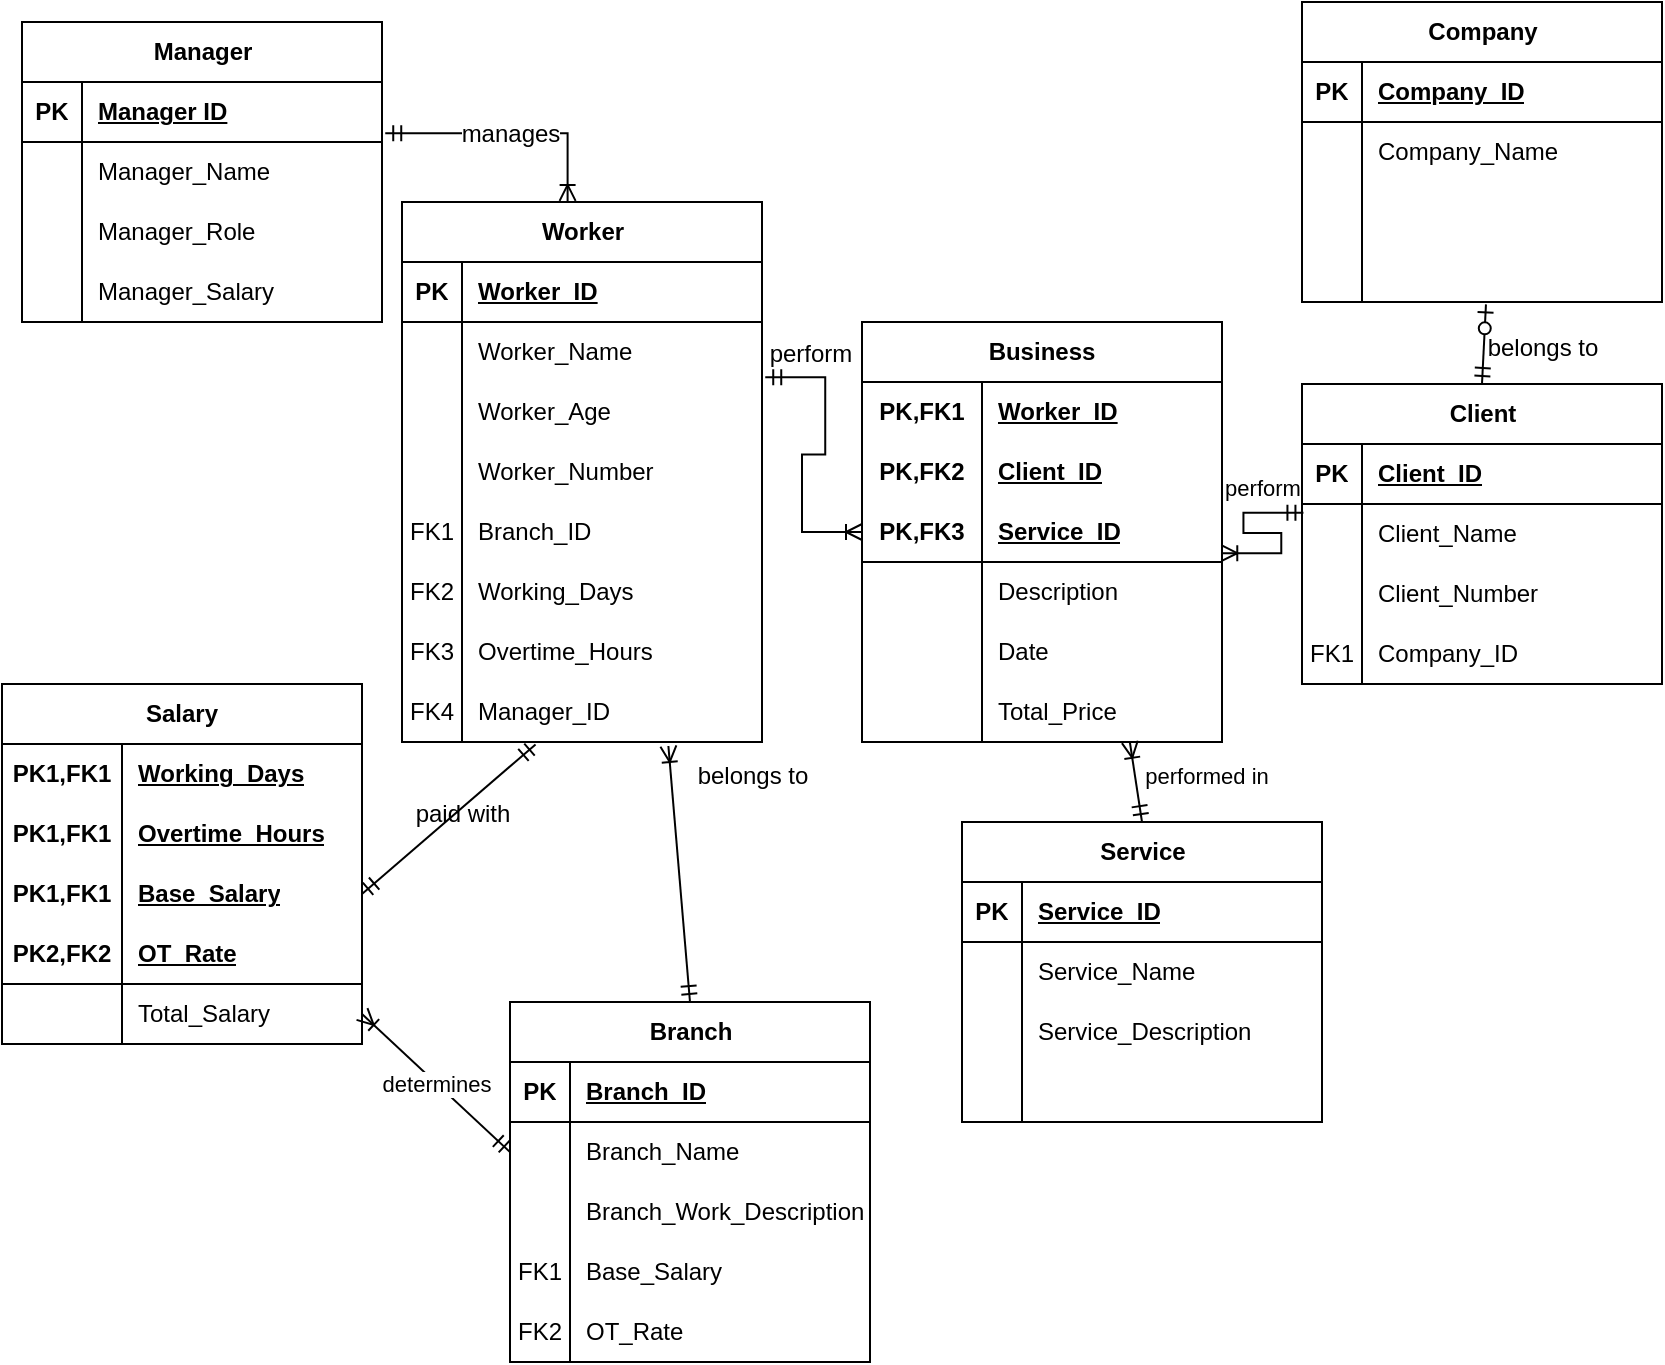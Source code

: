 <mxfile version="25.0.1">
  <diagram name="Page-1" id="Xtu3B8jYzkA0B2iv7Xxa">
    <mxGraphModel dx="1050" dy="522" grid="1" gridSize="10" guides="1" tooltips="1" connect="1" arrows="1" fold="1" page="1" pageScale="1" pageWidth="850" pageHeight="1100" math="0" shadow="0">
      <root>
        <mxCell id="0" />
        <mxCell id="1" parent="0" />
        <mxCell id="BrPfpN-Gfgra5XkNVzmu-1" value="Business" style="shape=table;startSize=30;container=1;collapsible=1;childLayout=tableLayout;fixedRows=1;rowLines=0;fontStyle=1;align=center;resizeLast=1;html=1;whiteSpace=wrap;" parent="1" vertex="1">
          <mxGeometry x="440" y="180" width="180" height="210" as="geometry" />
        </mxCell>
        <mxCell id="BrPfpN-Gfgra5XkNVzmu-2" value="" style="shape=tableRow;horizontal=0;startSize=0;swimlaneHead=0;swimlaneBody=0;fillColor=none;collapsible=0;dropTarget=0;points=[[0,0.5],[1,0.5]];portConstraint=eastwest;top=0;left=0;right=0;bottom=0;html=1;" parent="BrPfpN-Gfgra5XkNVzmu-1" vertex="1">
          <mxGeometry y="30" width="180" height="30" as="geometry" />
        </mxCell>
        <mxCell id="BrPfpN-Gfgra5XkNVzmu-3" value="PK,FK1" style="shape=partialRectangle;connectable=0;fillColor=none;top=0;left=0;bottom=0;right=0;fontStyle=1;overflow=hidden;html=1;whiteSpace=wrap;" parent="BrPfpN-Gfgra5XkNVzmu-2" vertex="1">
          <mxGeometry width="60" height="30" as="geometry">
            <mxRectangle width="60" height="30" as="alternateBounds" />
          </mxGeometry>
        </mxCell>
        <mxCell id="BrPfpN-Gfgra5XkNVzmu-4" value="Worker_ID" style="shape=partialRectangle;connectable=0;fillColor=none;top=0;left=0;bottom=0;right=0;align=left;spacingLeft=6;fontStyle=5;overflow=hidden;html=1;whiteSpace=wrap;" parent="BrPfpN-Gfgra5XkNVzmu-2" vertex="1">
          <mxGeometry x="60" width="120" height="30" as="geometry">
            <mxRectangle width="120" height="30" as="alternateBounds" />
          </mxGeometry>
        </mxCell>
        <mxCell id="BrPfpN-Gfgra5XkNVzmu-27" value="" style="shape=tableRow;horizontal=0;startSize=0;swimlaneHead=0;swimlaneBody=0;fillColor=none;collapsible=0;dropTarget=0;points=[[0,0.5],[1,0.5]];portConstraint=eastwest;top=0;left=0;right=0;bottom=0;html=1;" parent="BrPfpN-Gfgra5XkNVzmu-1" vertex="1">
          <mxGeometry y="60" width="180" height="30" as="geometry" />
        </mxCell>
        <mxCell id="BrPfpN-Gfgra5XkNVzmu-28" value="PK,FK2" style="shape=partialRectangle;connectable=0;fillColor=none;top=0;left=0;bottom=0;right=0;fontStyle=1;overflow=hidden;html=1;whiteSpace=wrap;" parent="BrPfpN-Gfgra5XkNVzmu-27" vertex="1">
          <mxGeometry width="60" height="30" as="geometry">
            <mxRectangle width="60" height="30" as="alternateBounds" />
          </mxGeometry>
        </mxCell>
        <mxCell id="BrPfpN-Gfgra5XkNVzmu-29" value="Client_ID" style="shape=partialRectangle;connectable=0;fillColor=none;top=0;left=0;bottom=0;right=0;align=left;spacingLeft=6;fontStyle=5;overflow=hidden;html=1;whiteSpace=wrap;" parent="BrPfpN-Gfgra5XkNVzmu-27" vertex="1">
          <mxGeometry x="60" width="120" height="30" as="geometry">
            <mxRectangle width="120" height="30" as="alternateBounds" />
          </mxGeometry>
        </mxCell>
        <mxCell id="BrPfpN-Gfgra5XkNVzmu-5" value="" style="shape=tableRow;horizontal=0;startSize=0;swimlaneHead=0;swimlaneBody=0;fillColor=none;collapsible=0;dropTarget=0;points=[[0,0.5],[1,0.5]];portConstraint=eastwest;top=0;left=0;right=0;bottom=1;html=1;" parent="BrPfpN-Gfgra5XkNVzmu-1" vertex="1">
          <mxGeometry y="90" width="180" height="30" as="geometry" />
        </mxCell>
        <mxCell id="BrPfpN-Gfgra5XkNVzmu-6" value="PK,FK3" style="shape=partialRectangle;connectable=0;fillColor=none;top=0;left=0;bottom=0;right=0;fontStyle=1;overflow=hidden;html=1;whiteSpace=wrap;" parent="BrPfpN-Gfgra5XkNVzmu-5" vertex="1">
          <mxGeometry width="60" height="30" as="geometry">
            <mxRectangle width="60" height="30" as="alternateBounds" />
          </mxGeometry>
        </mxCell>
        <mxCell id="BrPfpN-Gfgra5XkNVzmu-7" value="Service_ID" style="shape=partialRectangle;connectable=0;fillColor=none;top=0;left=0;bottom=0;right=0;align=left;spacingLeft=6;fontStyle=5;overflow=hidden;html=1;whiteSpace=wrap;" parent="BrPfpN-Gfgra5XkNVzmu-5" vertex="1">
          <mxGeometry x="60" width="120" height="30" as="geometry">
            <mxRectangle width="120" height="30" as="alternateBounds" />
          </mxGeometry>
        </mxCell>
        <mxCell id="BrPfpN-Gfgra5XkNVzmu-8" value="" style="shape=tableRow;horizontal=0;startSize=0;swimlaneHead=0;swimlaneBody=0;fillColor=none;collapsible=0;dropTarget=0;points=[[0,0.5],[1,0.5]];portConstraint=eastwest;top=0;left=0;right=0;bottom=0;html=1;" parent="BrPfpN-Gfgra5XkNVzmu-1" vertex="1">
          <mxGeometry y="120" width="180" height="30" as="geometry" />
        </mxCell>
        <mxCell id="BrPfpN-Gfgra5XkNVzmu-9" value="" style="shape=partialRectangle;connectable=0;fillColor=none;top=0;left=0;bottom=0;right=0;editable=1;overflow=hidden;html=1;whiteSpace=wrap;" parent="BrPfpN-Gfgra5XkNVzmu-8" vertex="1">
          <mxGeometry width="60" height="30" as="geometry">
            <mxRectangle width="60" height="30" as="alternateBounds" />
          </mxGeometry>
        </mxCell>
        <mxCell id="BrPfpN-Gfgra5XkNVzmu-10" value="Description" style="shape=partialRectangle;connectable=0;fillColor=none;top=0;left=0;bottom=0;right=0;align=left;spacingLeft=6;overflow=hidden;html=1;whiteSpace=wrap;" parent="BrPfpN-Gfgra5XkNVzmu-8" vertex="1">
          <mxGeometry x="60" width="120" height="30" as="geometry">
            <mxRectangle width="120" height="30" as="alternateBounds" />
          </mxGeometry>
        </mxCell>
        <mxCell id="BrPfpN-Gfgra5XkNVzmu-30" value="" style="shape=tableRow;horizontal=0;startSize=0;swimlaneHead=0;swimlaneBody=0;fillColor=none;collapsible=0;dropTarget=0;points=[[0,0.5],[1,0.5]];portConstraint=eastwest;top=0;left=0;right=0;bottom=0;html=1;" parent="BrPfpN-Gfgra5XkNVzmu-1" vertex="1">
          <mxGeometry y="150" width="180" height="30" as="geometry" />
        </mxCell>
        <mxCell id="BrPfpN-Gfgra5XkNVzmu-31" value="" style="shape=partialRectangle;connectable=0;fillColor=none;top=0;left=0;bottom=0;right=0;editable=1;overflow=hidden;html=1;whiteSpace=wrap;" parent="BrPfpN-Gfgra5XkNVzmu-30" vertex="1">
          <mxGeometry width="60" height="30" as="geometry">
            <mxRectangle width="60" height="30" as="alternateBounds" />
          </mxGeometry>
        </mxCell>
        <mxCell id="BrPfpN-Gfgra5XkNVzmu-32" value="Date" style="shape=partialRectangle;connectable=0;fillColor=none;top=0;left=0;bottom=0;right=0;align=left;spacingLeft=6;overflow=hidden;html=1;whiteSpace=wrap;" parent="BrPfpN-Gfgra5XkNVzmu-30" vertex="1">
          <mxGeometry x="60" width="120" height="30" as="geometry">
            <mxRectangle width="120" height="30" as="alternateBounds" />
          </mxGeometry>
        </mxCell>
        <mxCell id="BrPfpN-Gfgra5XkNVzmu-11" value="" style="shape=tableRow;horizontal=0;startSize=0;swimlaneHead=0;swimlaneBody=0;fillColor=none;collapsible=0;dropTarget=0;points=[[0,0.5],[1,0.5]];portConstraint=eastwest;top=0;left=0;right=0;bottom=0;html=1;" parent="BrPfpN-Gfgra5XkNVzmu-1" vertex="1">
          <mxGeometry y="180" width="180" height="30" as="geometry" />
        </mxCell>
        <mxCell id="BrPfpN-Gfgra5XkNVzmu-12" value="" style="shape=partialRectangle;connectable=0;fillColor=none;top=0;left=0;bottom=0;right=0;editable=1;overflow=hidden;html=1;whiteSpace=wrap;" parent="BrPfpN-Gfgra5XkNVzmu-11" vertex="1">
          <mxGeometry width="60" height="30" as="geometry">
            <mxRectangle width="60" height="30" as="alternateBounds" />
          </mxGeometry>
        </mxCell>
        <mxCell id="BrPfpN-Gfgra5XkNVzmu-13" value="Total_Price" style="shape=partialRectangle;connectable=0;fillColor=none;top=0;left=0;bottom=0;right=0;align=left;spacingLeft=6;overflow=hidden;html=1;whiteSpace=wrap;" parent="BrPfpN-Gfgra5XkNVzmu-11" vertex="1">
          <mxGeometry x="60" width="120" height="30" as="geometry">
            <mxRectangle width="120" height="30" as="alternateBounds" />
          </mxGeometry>
        </mxCell>
        <mxCell id="BrPfpN-Gfgra5XkNVzmu-33" value="Service" style="shape=table;startSize=30;container=1;collapsible=1;childLayout=tableLayout;fixedRows=1;rowLines=0;fontStyle=1;align=center;resizeLast=1;html=1;" parent="1" vertex="1">
          <mxGeometry x="490" y="430" width="180" height="150" as="geometry" />
        </mxCell>
        <mxCell id="BrPfpN-Gfgra5XkNVzmu-34" value="" style="shape=tableRow;horizontal=0;startSize=0;swimlaneHead=0;swimlaneBody=0;fillColor=none;collapsible=0;dropTarget=0;points=[[0,0.5],[1,0.5]];portConstraint=eastwest;top=0;left=0;right=0;bottom=1;" parent="BrPfpN-Gfgra5XkNVzmu-33" vertex="1">
          <mxGeometry y="30" width="180" height="30" as="geometry" />
        </mxCell>
        <mxCell id="BrPfpN-Gfgra5XkNVzmu-35" value="PK" style="shape=partialRectangle;connectable=0;fillColor=none;top=0;left=0;bottom=0;right=0;fontStyle=1;overflow=hidden;whiteSpace=wrap;html=1;" parent="BrPfpN-Gfgra5XkNVzmu-34" vertex="1">
          <mxGeometry width="30" height="30" as="geometry">
            <mxRectangle width="30" height="30" as="alternateBounds" />
          </mxGeometry>
        </mxCell>
        <mxCell id="BrPfpN-Gfgra5XkNVzmu-36" value="Service_ID" style="shape=partialRectangle;connectable=0;fillColor=none;top=0;left=0;bottom=0;right=0;align=left;spacingLeft=6;fontStyle=5;overflow=hidden;whiteSpace=wrap;html=1;" parent="BrPfpN-Gfgra5XkNVzmu-34" vertex="1">
          <mxGeometry x="30" width="150" height="30" as="geometry">
            <mxRectangle width="150" height="30" as="alternateBounds" />
          </mxGeometry>
        </mxCell>
        <mxCell id="BrPfpN-Gfgra5XkNVzmu-37" value="" style="shape=tableRow;horizontal=0;startSize=0;swimlaneHead=0;swimlaneBody=0;fillColor=none;collapsible=0;dropTarget=0;points=[[0,0.5],[1,0.5]];portConstraint=eastwest;top=0;left=0;right=0;bottom=0;" parent="BrPfpN-Gfgra5XkNVzmu-33" vertex="1">
          <mxGeometry y="60" width="180" height="30" as="geometry" />
        </mxCell>
        <mxCell id="BrPfpN-Gfgra5XkNVzmu-38" value="" style="shape=partialRectangle;connectable=0;fillColor=none;top=0;left=0;bottom=0;right=0;editable=1;overflow=hidden;whiteSpace=wrap;html=1;" parent="BrPfpN-Gfgra5XkNVzmu-37" vertex="1">
          <mxGeometry width="30" height="30" as="geometry">
            <mxRectangle width="30" height="30" as="alternateBounds" />
          </mxGeometry>
        </mxCell>
        <mxCell id="BrPfpN-Gfgra5XkNVzmu-39" value="Service_Name" style="shape=partialRectangle;connectable=0;fillColor=none;top=0;left=0;bottom=0;right=0;align=left;spacingLeft=6;overflow=hidden;whiteSpace=wrap;html=1;" parent="BrPfpN-Gfgra5XkNVzmu-37" vertex="1">
          <mxGeometry x="30" width="150" height="30" as="geometry">
            <mxRectangle width="150" height="30" as="alternateBounds" />
          </mxGeometry>
        </mxCell>
        <mxCell id="BrPfpN-Gfgra5XkNVzmu-40" value="" style="shape=tableRow;horizontal=0;startSize=0;swimlaneHead=0;swimlaneBody=0;fillColor=none;collapsible=0;dropTarget=0;points=[[0,0.5],[1,0.5]];portConstraint=eastwest;top=0;left=0;right=0;bottom=0;" parent="BrPfpN-Gfgra5XkNVzmu-33" vertex="1">
          <mxGeometry y="90" width="180" height="30" as="geometry" />
        </mxCell>
        <mxCell id="BrPfpN-Gfgra5XkNVzmu-41" value="" style="shape=partialRectangle;connectable=0;fillColor=none;top=0;left=0;bottom=0;right=0;editable=1;overflow=hidden;whiteSpace=wrap;html=1;" parent="BrPfpN-Gfgra5XkNVzmu-40" vertex="1">
          <mxGeometry width="30" height="30" as="geometry">
            <mxRectangle width="30" height="30" as="alternateBounds" />
          </mxGeometry>
        </mxCell>
        <mxCell id="BrPfpN-Gfgra5XkNVzmu-42" value="Service_Description" style="shape=partialRectangle;connectable=0;fillColor=none;top=0;left=0;bottom=0;right=0;align=left;spacingLeft=6;overflow=hidden;whiteSpace=wrap;html=1;" parent="BrPfpN-Gfgra5XkNVzmu-40" vertex="1">
          <mxGeometry x="30" width="150" height="30" as="geometry">
            <mxRectangle width="150" height="30" as="alternateBounds" />
          </mxGeometry>
        </mxCell>
        <mxCell id="BrPfpN-Gfgra5XkNVzmu-43" value="" style="shape=tableRow;horizontal=0;startSize=0;swimlaneHead=0;swimlaneBody=0;fillColor=none;collapsible=0;dropTarget=0;points=[[0,0.5],[1,0.5]];portConstraint=eastwest;top=0;left=0;right=0;bottom=0;" parent="BrPfpN-Gfgra5XkNVzmu-33" vertex="1">
          <mxGeometry y="120" width="180" height="30" as="geometry" />
        </mxCell>
        <mxCell id="BrPfpN-Gfgra5XkNVzmu-44" value="" style="shape=partialRectangle;connectable=0;fillColor=none;top=0;left=0;bottom=0;right=0;editable=1;overflow=hidden;whiteSpace=wrap;html=1;" parent="BrPfpN-Gfgra5XkNVzmu-43" vertex="1">
          <mxGeometry width="30" height="30" as="geometry">
            <mxRectangle width="30" height="30" as="alternateBounds" />
          </mxGeometry>
        </mxCell>
        <mxCell id="BrPfpN-Gfgra5XkNVzmu-45" value="" style="shape=partialRectangle;connectable=0;fillColor=none;top=0;left=0;bottom=0;right=0;align=left;spacingLeft=6;overflow=hidden;whiteSpace=wrap;html=1;" parent="BrPfpN-Gfgra5XkNVzmu-43" vertex="1">
          <mxGeometry x="30" width="150" height="30" as="geometry">
            <mxRectangle width="150" height="30" as="alternateBounds" />
          </mxGeometry>
        </mxCell>
        <mxCell id="BrPfpN-Gfgra5XkNVzmu-46" value="Worker" style="shape=table;startSize=30;container=1;collapsible=1;childLayout=tableLayout;fixedRows=1;rowLines=0;fontStyle=1;align=center;resizeLast=1;html=1;" parent="1" vertex="1">
          <mxGeometry x="210" y="120" width="180" height="270" as="geometry" />
        </mxCell>
        <mxCell id="BrPfpN-Gfgra5XkNVzmu-47" value="" style="shape=tableRow;horizontal=0;startSize=0;swimlaneHead=0;swimlaneBody=0;fillColor=none;collapsible=0;dropTarget=0;points=[[0,0.5],[1,0.5]];portConstraint=eastwest;top=0;left=0;right=0;bottom=1;" parent="BrPfpN-Gfgra5XkNVzmu-46" vertex="1">
          <mxGeometry y="30" width="180" height="30" as="geometry" />
        </mxCell>
        <mxCell id="BrPfpN-Gfgra5XkNVzmu-48" value="PK" style="shape=partialRectangle;connectable=0;fillColor=none;top=0;left=0;bottom=0;right=0;fontStyle=1;overflow=hidden;whiteSpace=wrap;html=1;" parent="BrPfpN-Gfgra5XkNVzmu-47" vertex="1">
          <mxGeometry width="30" height="30" as="geometry">
            <mxRectangle width="30" height="30" as="alternateBounds" />
          </mxGeometry>
        </mxCell>
        <mxCell id="BrPfpN-Gfgra5XkNVzmu-49" value="Worker_ID" style="shape=partialRectangle;connectable=0;fillColor=none;top=0;left=0;bottom=0;right=0;align=left;spacingLeft=6;fontStyle=5;overflow=hidden;whiteSpace=wrap;html=1;" parent="BrPfpN-Gfgra5XkNVzmu-47" vertex="1">
          <mxGeometry x="30" width="150" height="30" as="geometry">
            <mxRectangle width="150" height="30" as="alternateBounds" />
          </mxGeometry>
        </mxCell>
        <mxCell id="BrPfpN-Gfgra5XkNVzmu-50" value="" style="shape=tableRow;horizontal=0;startSize=0;swimlaneHead=0;swimlaneBody=0;fillColor=none;collapsible=0;dropTarget=0;points=[[0,0.5],[1,0.5]];portConstraint=eastwest;top=0;left=0;right=0;bottom=0;" parent="BrPfpN-Gfgra5XkNVzmu-46" vertex="1">
          <mxGeometry y="60" width="180" height="30" as="geometry" />
        </mxCell>
        <mxCell id="BrPfpN-Gfgra5XkNVzmu-51" value="" style="shape=partialRectangle;connectable=0;fillColor=none;top=0;left=0;bottom=0;right=0;editable=1;overflow=hidden;whiteSpace=wrap;html=1;" parent="BrPfpN-Gfgra5XkNVzmu-50" vertex="1">
          <mxGeometry width="30" height="30" as="geometry">
            <mxRectangle width="30" height="30" as="alternateBounds" />
          </mxGeometry>
        </mxCell>
        <mxCell id="BrPfpN-Gfgra5XkNVzmu-52" value="Worker_Name" style="shape=partialRectangle;connectable=0;fillColor=none;top=0;left=0;bottom=0;right=0;align=left;spacingLeft=6;overflow=hidden;whiteSpace=wrap;html=1;" parent="BrPfpN-Gfgra5XkNVzmu-50" vertex="1">
          <mxGeometry x="30" width="150" height="30" as="geometry">
            <mxRectangle width="150" height="30" as="alternateBounds" />
          </mxGeometry>
        </mxCell>
        <mxCell id="BrPfpN-Gfgra5XkNVzmu-73" value="" style="shape=tableRow;horizontal=0;startSize=0;swimlaneHead=0;swimlaneBody=0;fillColor=none;collapsible=0;dropTarget=0;points=[[0,0.5],[1,0.5]];portConstraint=eastwest;top=0;left=0;right=0;bottom=0;" parent="BrPfpN-Gfgra5XkNVzmu-46" vertex="1">
          <mxGeometry y="90" width="180" height="30" as="geometry" />
        </mxCell>
        <mxCell id="BrPfpN-Gfgra5XkNVzmu-74" value="" style="shape=partialRectangle;connectable=0;fillColor=none;top=0;left=0;bottom=0;right=0;editable=1;overflow=hidden;whiteSpace=wrap;html=1;" parent="BrPfpN-Gfgra5XkNVzmu-73" vertex="1">
          <mxGeometry width="30" height="30" as="geometry">
            <mxRectangle width="30" height="30" as="alternateBounds" />
          </mxGeometry>
        </mxCell>
        <mxCell id="BrPfpN-Gfgra5XkNVzmu-75" value="Worker_Age" style="shape=partialRectangle;connectable=0;fillColor=none;top=0;left=0;bottom=0;right=0;align=left;spacingLeft=6;overflow=hidden;whiteSpace=wrap;html=1;" parent="BrPfpN-Gfgra5XkNVzmu-73" vertex="1">
          <mxGeometry x="30" width="150" height="30" as="geometry">
            <mxRectangle width="150" height="30" as="alternateBounds" />
          </mxGeometry>
        </mxCell>
        <mxCell id="BrPfpN-Gfgra5XkNVzmu-53" value="" style="shape=tableRow;horizontal=0;startSize=0;swimlaneHead=0;swimlaneBody=0;fillColor=none;collapsible=0;dropTarget=0;points=[[0,0.5],[1,0.5]];portConstraint=eastwest;top=0;left=0;right=0;bottom=0;" parent="BrPfpN-Gfgra5XkNVzmu-46" vertex="1">
          <mxGeometry y="120" width="180" height="30" as="geometry" />
        </mxCell>
        <mxCell id="BrPfpN-Gfgra5XkNVzmu-54" value="" style="shape=partialRectangle;connectable=0;fillColor=none;top=0;left=0;bottom=0;right=0;editable=1;overflow=hidden;whiteSpace=wrap;html=1;" parent="BrPfpN-Gfgra5XkNVzmu-53" vertex="1">
          <mxGeometry width="30" height="30" as="geometry">
            <mxRectangle width="30" height="30" as="alternateBounds" />
          </mxGeometry>
        </mxCell>
        <mxCell id="BrPfpN-Gfgra5XkNVzmu-55" value="Worker_Number" style="shape=partialRectangle;connectable=0;fillColor=none;top=0;left=0;bottom=0;right=0;align=left;spacingLeft=6;overflow=hidden;whiteSpace=wrap;html=1;" parent="BrPfpN-Gfgra5XkNVzmu-53" vertex="1">
          <mxGeometry x="30" width="150" height="30" as="geometry">
            <mxRectangle width="150" height="30" as="alternateBounds" />
          </mxGeometry>
        </mxCell>
        <mxCell id="BrPfpN-Gfgra5XkNVzmu-56" value="" style="shape=tableRow;horizontal=0;startSize=0;swimlaneHead=0;swimlaneBody=0;fillColor=none;collapsible=0;dropTarget=0;points=[[0,0.5],[1,0.5]];portConstraint=eastwest;top=0;left=0;right=0;bottom=0;" parent="BrPfpN-Gfgra5XkNVzmu-46" vertex="1">
          <mxGeometry y="150" width="180" height="30" as="geometry" />
        </mxCell>
        <mxCell id="BrPfpN-Gfgra5XkNVzmu-57" value="FK1" style="shape=partialRectangle;connectable=0;fillColor=none;top=0;left=0;bottom=0;right=0;editable=1;overflow=hidden;whiteSpace=wrap;html=1;" parent="BrPfpN-Gfgra5XkNVzmu-56" vertex="1">
          <mxGeometry width="30" height="30" as="geometry">
            <mxRectangle width="30" height="30" as="alternateBounds" />
          </mxGeometry>
        </mxCell>
        <mxCell id="BrPfpN-Gfgra5XkNVzmu-58" value="Branch_ID" style="shape=partialRectangle;connectable=0;fillColor=none;top=0;left=0;bottom=0;right=0;align=left;spacingLeft=6;overflow=hidden;whiteSpace=wrap;html=1;" parent="BrPfpN-Gfgra5XkNVzmu-56" vertex="1">
          <mxGeometry x="30" width="150" height="30" as="geometry">
            <mxRectangle width="150" height="30" as="alternateBounds" />
          </mxGeometry>
        </mxCell>
        <mxCell id="BrPfpN-Gfgra5XkNVzmu-76" value="" style="shape=tableRow;horizontal=0;startSize=0;swimlaneHead=0;swimlaneBody=0;fillColor=none;collapsible=0;dropTarget=0;points=[[0,0.5],[1,0.5]];portConstraint=eastwest;top=0;left=0;right=0;bottom=0;" parent="BrPfpN-Gfgra5XkNVzmu-46" vertex="1">
          <mxGeometry y="180" width="180" height="30" as="geometry" />
        </mxCell>
        <mxCell id="BrPfpN-Gfgra5XkNVzmu-77" value="FK2" style="shape=partialRectangle;connectable=0;fillColor=none;top=0;left=0;bottom=0;right=0;editable=1;overflow=hidden;whiteSpace=wrap;html=1;" parent="BrPfpN-Gfgra5XkNVzmu-76" vertex="1">
          <mxGeometry width="30" height="30" as="geometry">
            <mxRectangle width="30" height="30" as="alternateBounds" />
          </mxGeometry>
        </mxCell>
        <mxCell id="BrPfpN-Gfgra5XkNVzmu-78" value="Working_Days" style="shape=partialRectangle;connectable=0;fillColor=none;top=0;left=0;bottom=0;right=0;align=left;spacingLeft=6;overflow=hidden;whiteSpace=wrap;html=1;" parent="BrPfpN-Gfgra5XkNVzmu-76" vertex="1">
          <mxGeometry x="30" width="150" height="30" as="geometry">
            <mxRectangle width="150" height="30" as="alternateBounds" />
          </mxGeometry>
        </mxCell>
        <mxCell id="X4wEju8hIKHU4gvWuknp-4" value="" style="shape=tableRow;horizontal=0;startSize=0;swimlaneHead=0;swimlaneBody=0;fillColor=none;collapsible=0;dropTarget=0;points=[[0,0.5],[1,0.5]];portConstraint=eastwest;top=0;left=0;right=0;bottom=0;" parent="BrPfpN-Gfgra5XkNVzmu-46" vertex="1">
          <mxGeometry y="210" width="180" height="30" as="geometry" />
        </mxCell>
        <mxCell id="X4wEju8hIKHU4gvWuknp-5" value="FK3" style="shape=partialRectangle;connectable=0;fillColor=none;top=0;left=0;bottom=0;right=0;editable=1;overflow=hidden;whiteSpace=wrap;html=1;" parent="X4wEju8hIKHU4gvWuknp-4" vertex="1">
          <mxGeometry width="30" height="30" as="geometry">
            <mxRectangle width="30" height="30" as="alternateBounds" />
          </mxGeometry>
        </mxCell>
        <mxCell id="X4wEju8hIKHU4gvWuknp-6" value="Overtime_Hours" style="shape=partialRectangle;connectable=0;fillColor=none;top=0;left=0;bottom=0;right=0;align=left;spacingLeft=6;overflow=hidden;whiteSpace=wrap;html=1;" parent="X4wEju8hIKHU4gvWuknp-4" vertex="1">
          <mxGeometry x="30" width="150" height="30" as="geometry">
            <mxRectangle width="150" height="30" as="alternateBounds" />
          </mxGeometry>
        </mxCell>
        <mxCell id="BrPfpN-Gfgra5XkNVzmu-79" value="" style="shape=tableRow;horizontal=0;startSize=0;swimlaneHead=0;swimlaneBody=0;fillColor=none;collapsible=0;dropTarget=0;points=[[0,0.5],[1,0.5]];portConstraint=eastwest;top=0;left=0;right=0;bottom=0;" parent="BrPfpN-Gfgra5XkNVzmu-46" vertex="1">
          <mxGeometry y="240" width="180" height="30" as="geometry" />
        </mxCell>
        <mxCell id="BrPfpN-Gfgra5XkNVzmu-80" value="FK4" style="shape=partialRectangle;connectable=0;fillColor=none;top=0;left=0;bottom=0;right=0;editable=1;overflow=hidden;whiteSpace=wrap;html=1;" parent="BrPfpN-Gfgra5XkNVzmu-79" vertex="1">
          <mxGeometry width="30" height="30" as="geometry">
            <mxRectangle width="30" height="30" as="alternateBounds" />
          </mxGeometry>
        </mxCell>
        <mxCell id="BrPfpN-Gfgra5XkNVzmu-81" value="Manager_ID" style="shape=partialRectangle;connectable=0;fillColor=none;top=0;left=0;bottom=0;right=0;align=left;spacingLeft=6;overflow=hidden;whiteSpace=wrap;html=1;" parent="BrPfpN-Gfgra5XkNVzmu-79" vertex="1">
          <mxGeometry x="30" width="150" height="30" as="geometry">
            <mxRectangle width="150" height="30" as="alternateBounds" />
          </mxGeometry>
        </mxCell>
        <mxCell id="BrPfpN-Gfgra5XkNVzmu-59" value="Branch" style="shape=table;startSize=30;container=1;collapsible=1;childLayout=tableLayout;fixedRows=1;rowLines=0;fontStyle=1;align=center;resizeLast=1;html=1;" parent="1" vertex="1">
          <mxGeometry x="264" y="520" width="180" height="180" as="geometry" />
        </mxCell>
        <mxCell id="BrPfpN-Gfgra5XkNVzmu-60" value="" style="shape=tableRow;horizontal=0;startSize=0;swimlaneHead=0;swimlaneBody=0;fillColor=none;collapsible=0;dropTarget=0;points=[[0,0.5],[1,0.5]];portConstraint=eastwest;top=0;left=0;right=0;bottom=1;" parent="BrPfpN-Gfgra5XkNVzmu-59" vertex="1">
          <mxGeometry y="30" width="180" height="30" as="geometry" />
        </mxCell>
        <mxCell id="BrPfpN-Gfgra5XkNVzmu-61" value="PK" style="shape=partialRectangle;connectable=0;fillColor=none;top=0;left=0;bottom=0;right=0;fontStyle=1;overflow=hidden;whiteSpace=wrap;html=1;" parent="BrPfpN-Gfgra5XkNVzmu-60" vertex="1">
          <mxGeometry width="30" height="30" as="geometry">
            <mxRectangle width="30" height="30" as="alternateBounds" />
          </mxGeometry>
        </mxCell>
        <mxCell id="BrPfpN-Gfgra5XkNVzmu-62" value="Branch_ID" style="shape=partialRectangle;connectable=0;fillColor=none;top=0;left=0;bottom=0;right=0;align=left;spacingLeft=6;fontStyle=5;overflow=hidden;whiteSpace=wrap;html=1;" parent="BrPfpN-Gfgra5XkNVzmu-60" vertex="1">
          <mxGeometry x="30" width="150" height="30" as="geometry">
            <mxRectangle width="150" height="30" as="alternateBounds" />
          </mxGeometry>
        </mxCell>
        <mxCell id="BrPfpN-Gfgra5XkNVzmu-63" value="" style="shape=tableRow;horizontal=0;startSize=0;swimlaneHead=0;swimlaneBody=0;fillColor=none;collapsible=0;dropTarget=0;points=[[0,0.5],[1,0.5]];portConstraint=eastwest;top=0;left=0;right=0;bottom=0;" parent="BrPfpN-Gfgra5XkNVzmu-59" vertex="1">
          <mxGeometry y="60" width="180" height="30" as="geometry" />
        </mxCell>
        <mxCell id="BrPfpN-Gfgra5XkNVzmu-64" value="" style="shape=partialRectangle;connectable=0;fillColor=none;top=0;left=0;bottom=0;right=0;editable=1;overflow=hidden;whiteSpace=wrap;html=1;" parent="BrPfpN-Gfgra5XkNVzmu-63" vertex="1">
          <mxGeometry width="30" height="30" as="geometry">
            <mxRectangle width="30" height="30" as="alternateBounds" />
          </mxGeometry>
        </mxCell>
        <mxCell id="BrPfpN-Gfgra5XkNVzmu-65" value="Branch_Name" style="shape=partialRectangle;connectable=0;fillColor=none;top=0;left=0;bottom=0;right=0;align=left;spacingLeft=6;overflow=hidden;whiteSpace=wrap;html=1;" parent="BrPfpN-Gfgra5XkNVzmu-63" vertex="1">
          <mxGeometry x="30" width="150" height="30" as="geometry">
            <mxRectangle width="150" height="30" as="alternateBounds" />
          </mxGeometry>
        </mxCell>
        <mxCell id="BrPfpN-Gfgra5XkNVzmu-66" value="" style="shape=tableRow;horizontal=0;startSize=0;swimlaneHead=0;swimlaneBody=0;fillColor=none;collapsible=0;dropTarget=0;points=[[0,0.5],[1,0.5]];portConstraint=eastwest;top=0;left=0;right=0;bottom=0;" parent="BrPfpN-Gfgra5XkNVzmu-59" vertex="1">
          <mxGeometry y="90" width="180" height="30" as="geometry" />
        </mxCell>
        <mxCell id="BrPfpN-Gfgra5XkNVzmu-67" value="" style="shape=partialRectangle;connectable=0;fillColor=none;top=0;left=0;bottom=0;right=0;editable=1;overflow=hidden;whiteSpace=wrap;html=1;" parent="BrPfpN-Gfgra5XkNVzmu-66" vertex="1">
          <mxGeometry width="30" height="30" as="geometry">
            <mxRectangle width="30" height="30" as="alternateBounds" />
          </mxGeometry>
        </mxCell>
        <mxCell id="BrPfpN-Gfgra5XkNVzmu-68" value="Branch_Work_Description" style="shape=partialRectangle;connectable=0;fillColor=none;top=0;left=0;bottom=0;right=0;align=left;spacingLeft=6;overflow=hidden;whiteSpace=wrap;html=1;" parent="BrPfpN-Gfgra5XkNVzmu-66" vertex="1">
          <mxGeometry x="30" width="150" height="30" as="geometry">
            <mxRectangle width="150" height="30" as="alternateBounds" />
          </mxGeometry>
        </mxCell>
        <mxCell id="BrPfpN-Gfgra5XkNVzmu-69" value="" style="shape=tableRow;horizontal=0;startSize=0;swimlaneHead=0;swimlaneBody=0;fillColor=none;collapsible=0;dropTarget=0;points=[[0,0.5],[1,0.5]];portConstraint=eastwest;top=0;left=0;right=0;bottom=0;" parent="BrPfpN-Gfgra5XkNVzmu-59" vertex="1">
          <mxGeometry y="120" width="180" height="30" as="geometry" />
        </mxCell>
        <mxCell id="BrPfpN-Gfgra5XkNVzmu-70" value="FK1" style="shape=partialRectangle;connectable=0;fillColor=none;top=0;left=0;bottom=0;right=0;editable=1;overflow=hidden;whiteSpace=wrap;html=1;" parent="BrPfpN-Gfgra5XkNVzmu-69" vertex="1">
          <mxGeometry width="30" height="30" as="geometry">
            <mxRectangle width="30" height="30" as="alternateBounds" />
          </mxGeometry>
        </mxCell>
        <mxCell id="BrPfpN-Gfgra5XkNVzmu-71" value="Base_Salary" style="shape=partialRectangle;connectable=0;fillColor=none;top=0;left=0;bottom=0;right=0;align=left;spacingLeft=6;overflow=hidden;whiteSpace=wrap;html=1;" parent="BrPfpN-Gfgra5XkNVzmu-69" vertex="1">
          <mxGeometry x="30" width="150" height="30" as="geometry">
            <mxRectangle width="150" height="30" as="alternateBounds" />
          </mxGeometry>
        </mxCell>
        <mxCell id="sazdl7pmqHu8KmucxxY5-17" value="" style="shape=tableRow;horizontal=0;startSize=0;swimlaneHead=0;swimlaneBody=0;fillColor=none;collapsible=0;dropTarget=0;points=[[0,0.5],[1,0.5]];portConstraint=eastwest;top=0;left=0;right=0;bottom=0;" vertex="1" parent="BrPfpN-Gfgra5XkNVzmu-59">
          <mxGeometry y="150" width="180" height="30" as="geometry" />
        </mxCell>
        <mxCell id="sazdl7pmqHu8KmucxxY5-18" value="FK2" style="shape=partialRectangle;connectable=0;fillColor=none;top=0;left=0;bottom=0;right=0;editable=1;overflow=hidden;whiteSpace=wrap;html=1;" vertex="1" parent="sazdl7pmqHu8KmucxxY5-17">
          <mxGeometry width="30" height="30" as="geometry">
            <mxRectangle width="30" height="30" as="alternateBounds" />
          </mxGeometry>
        </mxCell>
        <mxCell id="sazdl7pmqHu8KmucxxY5-19" value="OT_Rate" style="shape=partialRectangle;connectable=0;fillColor=none;top=0;left=0;bottom=0;right=0;align=left;spacingLeft=6;overflow=hidden;whiteSpace=wrap;html=1;" vertex="1" parent="sazdl7pmqHu8KmucxxY5-17">
          <mxGeometry x="30" width="150" height="30" as="geometry">
            <mxRectangle width="150" height="30" as="alternateBounds" />
          </mxGeometry>
        </mxCell>
        <mxCell id="BrPfpN-Gfgra5XkNVzmu-82" value="Salary" style="shape=table;startSize=30;container=1;collapsible=1;childLayout=tableLayout;fixedRows=1;rowLines=0;fontStyle=1;align=center;resizeLast=1;html=1;whiteSpace=wrap;" parent="1" vertex="1">
          <mxGeometry x="10" y="361" width="180" height="180" as="geometry" />
        </mxCell>
        <mxCell id="sazdl7pmqHu8KmucxxY5-28" value="" style="shape=tableRow;horizontal=0;startSize=0;swimlaneHead=0;swimlaneBody=0;fillColor=none;collapsible=0;dropTarget=0;points=[[0,0.5],[1,0.5]];portConstraint=eastwest;top=0;left=0;right=0;bottom=0;html=1;" vertex="1" parent="BrPfpN-Gfgra5XkNVzmu-82">
          <mxGeometry y="30" width="180" height="30" as="geometry" />
        </mxCell>
        <mxCell id="sazdl7pmqHu8KmucxxY5-29" value="PK1,FK1" style="shape=partialRectangle;connectable=0;fillColor=none;top=0;left=0;bottom=0;right=0;fontStyle=1;overflow=hidden;html=1;whiteSpace=wrap;" vertex="1" parent="sazdl7pmqHu8KmucxxY5-28">
          <mxGeometry width="60" height="30" as="geometry">
            <mxRectangle width="60" height="30" as="alternateBounds" />
          </mxGeometry>
        </mxCell>
        <mxCell id="sazdl7pmqHu8KmucxxY5-30" value="Working_Days" style="shape=partialRectangle;connectable=0;fillColor=none;top=0;left=0;bottom=0;right=0;align=left;spacingLeft=6;fontStyle=5;overflow=hidden;html=1;whiteSpace=wrap;" vertex="1" parent="sazdl7pmqHu8KmucxxY5-28">
          <mxGeometry x="60" width="120" height="30" as="geometry">
            <mxRectangle width="120" height="30" as="alternateBounds" />
          </mxGeometry>
        </mxCell>
        <mxCell id="BrPfpN-Gfgra5XkNVzmu-86" value="" style="shape=tableRow;horizontal=0;startSize=0;swimlaneHead=0;swimlaneBody=0;fillColor=none;collapsible=0;dropTarget=0;points=[[0,0.5],[1,0.5]];portConstraint=eastwest;top=0;left=0;right=0;bottom=0;html=1;" parent="BrPfpN-Gfgra5XkNVzmu-82" vertex="1">
          <mxGeometry y="60" width="180" height="30" as="geometry" />
        </mxCell>
        <mxCell id="BrPfpN-Gfgra5XkNVzmu-87" value="PK1,FK1" style="shape=partialRectangle;connectable=0;fillColor=none;top=0;left=0;bottom=0;right=0;fontStyle=1;overflow=hidden;html=1;whiteSpace=wrap;" parent="BrPfpN-Gfgra5XkNVzmu-86" vertex="1">
          <mxGeometry width="60" height="30" as="geometry">
            <mxRectangle width="60" height="30" as="alternateBounds" />
          </mxGeometry>
        </mxCell>
        <mxCell id="BrPfpN-Gfgra5XkNVzmu-88" value="Overtime_Hours" style="shape=partialRectangle;connectable=0;fillColor=none;top=0;left=0;bottom=0;right=0;align=left;spacingLeft=6;fontStyle=5;overflow=hidden;html=1;whiteSpace=wrap;" parent="BrPfpN-Gfgra5XkNVzmu-86" vertex="1">
          <mxGeometry x="60" width="120" height="30" as="geometry">
            <mxRectangle width="120" height="30" as="alternateBounds" />
          </mxGeometry>
        </mxCell>
        <mxCell id="sazdl7pmqHu8KmucxxY5-25" value="" style="shape=tableRow;horizontal=0;startSize=0;swimlaneHead=0;swimlaneBody=0;fillColor=none;collapsible=0;dropTarget=0;points=[[0,0.5],[1,0.5]];portConstraint=eastwest;top=0;left=0;right=0;bottom=0;html=1;" vertex="1" parent="BrPfpN-Gfgra5XkNVzmu-82">
          <mxGeometry y="90" width="180" height="30" as="geometry" />
        </mxCell>
        <mxCell id="sazdl7pmqHu8KmucxxY5-26" value="PK1,FK1" style="shape=partialRectangle;connectable=0;fillColor=none;top=0;left=0;bottom=0;right=0;fontStyle=1;overflow=hidden;html=1;whiteSpace=wrap;" vertex="1" parent="sazdl7pmqHu8KmucxxY5-25">
          <mxGeometry width="60" height="30" as="geometry">
            <mxRectangle width="60" height="30" as="alternateBounds" />
          </mxGeometry>
        </mxCell>
        <mxCell id="sazdl7pmqHu8KmucxxY5-27" value="Base_Salary" style="shape=partialRectangle;connectable=0;fillColor=none;top=0;left=0;bottom=0;right=0;align=left;spacingLeft=6;fontStyle=5;overflow=hidden;html=1;whiteSpace=wrap;" vertex="1" parent="sazdl7pmqHu8KmucxxY5-25">
          <mxGeometry x="60" width="120" height="30" as="geometry">
            <mxRectangle width="120" height="30" as="alternateBounds" />
          </mxGeometry>
        </mxCell>
        <mxCell id="BrPfpN-Gfgra5XkNVzmu-89" value="" style="shape=tableRow;horizontal=0;startSize=0;swimlaneHead=0;swimlaneBody=0;fillColor=none;collapsible=0;dropTarget=0;points=[[0,0.5],[1,0.5]];portConstraint=eastwest;top=0;left=0;right=0;bottom=1;html=1;" parent="BrPfpN-Gfgra5XkNVzmu-82" vertex="1">
          <mxGeometry y="120" width="180" height="30" as="geometry" />
        </mxCell>
        <mxCell id="BrPfpN-Gfgra5XkNVzmu-90" value="PK2,FK2" style="shape=partialRectangle;connectable=0;fillColor=none;top=0;left=0;bottom=0;right=0;fontStyle=1;overflow=hidden;html=1;whiteSpace=wrap;" parent="BrPfpN-Gfgra5XkNVzmu-89" vertex="1">
          <mxGeometry width="60" height="30" as="geometry">
            <mxRectangle width="60" height="30" as="alternateBounds" />
          </mxGeometry>
        </mxCell>
        <mxCell id="BrPfpN-Gfgra5XkNVzmu-91" value="OT_Rate" style="shape=partialRectangle;connectable=0;fillColor=none;top=0;left=0;bottom=0;right=0;align=left;spacingLeft=6;fontStyle=5;overflow=hidden;html=1;whiteSpace=wrap;" parent="BrPfpN-Gfgra5XkNVzmu-89" vertex="1">
          <mxGeometry x="60" width="120" height="30" as="geometry">
            <mxRectangle width="120" height="30" as="alternateBounds" />
          </mxGeometry>
        </mxCell>
        <mxCell id="BrPfpN-Gfgra5XkNVzmu-98" value="" style="shape=tableRow;horizontal=0;startSize=0;swimlaneHead=0;swimlaneBody=0;fillColor=none;collapsible=0;dropTarget=0;points=[[0,0.5],[1,0.5]];portConstraint=eastwest;top=0;left=0;right=0;bottom=0;html=1;" parent="BrPfpN-Gfgra5XkNVzmu-82" vertex="1">
          <mxGeometry y="150" width="180" height="30" as="geometry" />
        </mxCell>
        <mxCell id="BrPfpN-Gfgra5XkNVzmu-99" value="" style="shape=partialRectangle;connectable=0;fillColor=none;top=0;left=0;bottom=0;right=0;editable=1;overflow=hidden;html=1;whiteSpace=wrap;" parent="BrPfpN-Gfgra5XkNVzmu-98" vertex="1">
          <mxGeometry width="60" height="30" as="geometry">
            <mxRectangle width="60" height="30" as="alternateBounds" />
          </mxGeometry>
        </mxCell>
        <mxCell id="BrPfpN-Gfgra5XkNVzmu-100" value="Total_Salary" style="shape=partialRectangle;connectable=0;fillColor=none;top=0;left=0;bottom=0;right=0;align=left;spacingLeft=6;overflow=hidden;html=1;whiteSpace=wrap;" parent="BrPfpN-Gfgra5XkNVzmu-98" vertex="1">
          <mxGeometry x="60" width="120" height="30" as="geometry">
            <mxRectangle width="120" height="30" as="alternateBounds" />
          </mxGeometry>
        </mxCell>
        <mxCell id="BrPfpN-Gfgra5XkNVzmu-101" value="Manager" style="shape=table;startSize=30;container=1;collapsible=1;childLayout=tableLayout;fixedRows=1;rowLines=0;fontStyle=1;align=center;resizeLast=1;html=1;" parent="1" vertex="1">
          <mxGeometry x="20" y="30" width="180" height="150" as="geometry" />
        </mxCell>
        <mxCell id="BrPfpN-Gfgra5XkNVzmu-102" value="" style="shape=tableRow;horizontal=0;startSize=0;swimlaneHead=0;swimlaneBody=0;fillColor=none;collapsible=0;dropTarget=0;points=[[0,0.5],[1,0.5]];portConstraint=eastwest;top=0;left=0;right=0;bottom=1;" parent="BrPfpN-Gfgra5XkNVzmu-101" vertex="1">
          <mxGeometry y="30" width="180" height="30" as="geometry" />
        </mxCell>
        <mxCell id="BrPfpN-Gfgra5XkNVzmu-103" value="PK" style="shape=partialRectangle;connectable=0;fillColor=none;top=0;left=0;bottom=0;right=0;fontStyle=1;overflow=hidden;whiteSpace=wrap;html=1;" parent="BrPfpN-Gfgra5XkNVzmu-102" vertex="1">
          <mxGeometry width="30" height="30" as="geometry">
            <mxRectangle width="30" height="30" as="alternateBounds" />
          </mxGeometry>
        </mxCell>
        <mxCell id="BrPfpN-Gfgra5XkNVzmu-104" value="Manager ID" style="shape=partialRectangle;connectable=0;fillColor=none;top=0;left=0;bottom=0;right=0;align=left;spacingLeft=6;fontStyle=5;overflow=hidden;whiteSpace=wrap;html=1;" parent="BrPfpN-Gfgra5XkNVzmu-102" vertex="1">
          <mxGeometry x="30" width="150" height="30" as="geometry">
            <mxRectangle width="150" height="30" as="alternateBounds" />
          </mxGeometry>
        </mxCell>
        <mxCell id="BrPfpN-Gfgra5XkNVzmu-105" value="" style="shape=tableRow;horizontal=0;startSize=0;swimlaneHead=0;swimlaneBody=0;fillColor=none;collapsible=0;dropTarget=0;points=[[0,0.5],[1,0.5]];portConstraint=eastwest;top=0;left=0;right=0;bottom=0;" parent="BrPfpN-Gfgra5XkNVzmu-101" vertex="1">
          <mxGeometry y="60" width="180" height="30" as="geometry" />
        </mxCell>
        <mxCell id="BrPfpN-Gfgra5XkNVzmu-106" value="" style="shape=partialRectangle;connectable=0;fillColor=none;top=0;left=0;bottom=0;right=0;editable=1;overflow=hidden;whiteSpace=wrap;html=1;" parent="BrPfpN-Gfgra5XkNVzmu-105" vertex="1">
          <mxGeometry width="30" height="30" as="geometry">
            <mxRectangle width="30" height="30" as="alternateBounds" />
          </mxGeometry>
        </mxCell>
        <mxCell id="BrPfpN-Gfgra5XkNVzmu-107" value="Manager_Name" style="shape=partialRectangle;connectable=0;fillColor=none;top=0;left=0;bottom=0;right=0;align=left;spacingLeft=6;overflow=hidden;whiteSpace=wrap;html=1;" parent="BrPfpN-Gfgra5XkNVzmu-105" vertex="1">
          <mxGeometry x="30" width="150" height="30" as="geometry">
            <mxRectangle width="150" height="30" as="alternateBounds" />
          </mxGeometry>
        </mxCell>
        <mxCell id="BrPfpN-Gfgra5XkNVzmu-108" value="" style="shape=tableRow;horizontal=0;startSize=0;swimlaneHead=0;swimlaneBody=0;fillColor=none;collapsible=0;dropTarget=0;points=[[0,0.5],[1,0.5]];portConstraint=eastwest;top=0;left=0;right=0;bottom=0;" parent="BrPfpN-Gfgra5XkNVzmu-101" vertex="1">
          <mxGeometry y="90" width="180" height="30" as="geometry" />
        </mxCell>
        <mxCell id="BrPfpN-Gfgra5XkNVzmu-109" value="" style="shape=partialRectangle;connectable=0;fillColor=none;top=0;left=0;bottom=0;right=0;editable=1;overflow=hidden;whiteSpace=wrap;html=1;" parent="BrPfpN-Gfgra5XkNVzmu-108" vertex="1">
          <mxGeometry width="30" height="30" as="geometry">
            <mxRectangle width="30" height="30" as="alternateBounds" />
          </mxGeometry>
        </mxCell>
        <mxCell id="BrPfpN-Gfgra5XkNVzmu-110" value="Manager_Role" style="shape=partialRectangle;connectable=0;fillColor=none;top=0;left=0;bottom=0;right=0;align=left;spacingLeft=6;overflow=hidden;whiteSpace=wrap;html=1;" parent="BrPfpN-Gfgra5XkNVzmu-108" vertex="1">
          <mxGeometry x="30" width="150" height="30" as="geometry">
            <mxRectangle width="150" height="30" as="alternateBounds" />
          </mxGeometry>
        </mxCell>
        <mxCell id="X4wEju8hIKHU4gvWuknp-1" value="" style="shape=tableRow;horizontal=0;startSize=0;swimlaneHead=0;swimlaneBody=0;fillColor=none;collapsible=0;dropTarget=0;points=[[0,0.5],[1,0.5]];portConstraint=eastwest;top=0;left=0;right=0;bottom=0;" parent="BrPfpN-Gfgra5XkNVzmu-101" vertex="1">
          <mxGeometry y="120" width="180" height="30" as="geometry" />
        </mxCell>
        <mxCell id="X4wEju8hIKHU4gvWuknp-2" value="" style="shape=partialRectangle;connectable=0;fillColor=none;top=0;left=0;bottom=0;right=0;editable=1;overflow=hidden;whiteSpace=wrap;html=1;" parent="X4wEju8hIKHU4gvWuknp-1" vertex="1">
          <mxGeometry width="30" height="30" as="geometry">
            <mxRectangle width="30" height="30" as="alternateBounds" />
          </mxGeometry>
        </mxCell>
        <mxCell id="X4wEju8hIKHU4gvWuknp-3" value="Manager_Salary" style="shape=partialRectangle;connectable=0;fillColor=none;top=0;left=0;bottom=0;right=0;align=left;spacingLeft=6;overflow=hidden;whiteSpace=wrap;html=1;" parent="X4wEju8hIKHU4gvWuknp-1" vertex="1">
          <mxGeometry x="30" width="150" height="30" as="geometry">
            <mxRectangle width="150" height="30" as="alternateBounds" />
          </mxGeometry>
        </mxCell>
        <mxCell id="BrPfpN-Gfgra5XkNVzmu-114" value="Client" style="shape=table;startSize=30;container=1;collapsible=1;childLayout=tableLayout;fixedRows=1;rowLines=0;fontStyle=1;align=center;resizeLast=1;html=1;" parent="1" vertex="1">
          <mxGeometry x="660" y="211" width="180" height="150" as="geometry" />
        </mxCell>
        <mxCell id="BrPfpN-Gfgra5XkNVzmu-115" value="" style="shape=tableRow;horizontal=0;startSize=0;swimlaneHead=0;swimlaneBody=0;fillColor=none;collapsible=0;dropTarget=0;points=[[0,0.5],[1,0.5]];portConstraint=eastwest;top=0;left=0;right=0;bottom=1;" parent="BrPfpN-Gfgra5XkNVzmu-114" vertex="1">
          <mxGeometry y="30" width="180" height="30" as="geometry" />
        </mxCell>
        <mxCell id="BrPfpN-Gfgra5XkNVzmu-116" value="PK" style="shape=partialRectangle;connectable=0;fillColor=none;top=0;left=0;bottom=0;right=0;fontStyle=1;overflow=hidden;whiteSpace=wrap;html=1;" parent="BrPfpN-Gfgra5XkNVzmu-115" vertex="1">
          <mxGeometry width="30" height="30" as="geometry">
            <mxRectangle width="30" height="30" as="alternateBounds" />
          </mxGeometry>
        </mxCell>
        <mxCell id="BrPfpN-Gfgra5XkNVzmu-117" value="Client_ID" style="shape=partialRectangle;connectable=0;fillColor=none;top=0;left=0;bottom=0;right=0;align=left;spacingLeft=6;fontStyle=5;overflow=hidden;whiteSpace=wrap;html=1;" parent="BrPfpN-Gfgra5XkNVzmu-115" vertex="1">
          <mxGeometry x="30" width="150" height="30" as="geometry">
            <mxRectangle width="150" height="30" as="alternateBounds" />
          </mxGeometry>
        </mxCell>
        <mxCell id="BrPfpN-Gfgra5XkNVzmu-118" value="" style="shape=tableRow;horizontal=0;startSize=0;swimlaneHead=0;swimlaneBody=0;fillColor=none;collapsible=0;dropTarget=0;points=[[0,0.5],[1,0.5]];portConstraint=eastwest;top=0;left=0;right=0;bottom=0;" parent="BrPfpN-Gfgra5XkNVzmu-114" vertex="1">
          <mxGeometry y="60" width="180" height="30" as="geometry" />
        </mxCell>
        <mxCell id="BrPfpN-Gfgra5XkNVzmu-119" value="" style="shape=partialRectangle;connectable=0;fillColor=none;top=0;left=0;bottom=0;right=0;editable=1;overflow=hidden;whiteSpace=wrap;html=1;" parent="BrPfpN-Gfgra5XkNVzmu-118" vertex="1">
          <mxGeometry width="30" height="30" as="geometry">
            <mxRectangle width="30" height="30" as="alternateBounds" />
          </mxGeometry>
        </mxCell>
        <mxCell id="BrPfpN-Gfgra5XkNVzmu-120" value="Client_Name" style="shape=partialRectangle;connectable=0;fillColor=none;top=0;left=0;bottom=0;right=0;align=left;spacingLeft=6;overflow=hidden;whiteSpace=wrap;html=1;" parent="BrPfpN-Gfgra5XkNVzmu-118" vertex="1">
          <mxGeometry x="30" width="150" height="30" as="geometry">
            <mxRectangle width="150" height="30" as="alternateBounds" />
          </mxGeometry>
        </mxCell>
        <mxCell id="BrPfpN-Gfgra5XkNVzmu-121" value="" style="shape=tableRow;horizontal=0;startSize=0;swimlaneHead=0;swimlaneBody=0;fillColor=none;collapsible=0;dropTarget=0;points=[[0,0.5],[1,0.5]];portConstraint=eastwest;top=0;left=0;right=0;bottom=0;" parent="BrPfpN-Gfgra5XkNVzmu-114" vertex="1">
          <mxGeometry y="90" width="180" height="30" as="geometry" />
        </mxCell>
        <mxCell id="BrPfpN-Gfgra5XkNVzmu-122" value="" style="shape=partialRectangle;connectable=0;fillColor=none;top=0;left=0;bottom=0;right=0;editable=1;overflow=hidden;whiteSpace=wrap;html=1;" parent="BrPfpN-Gfgra5XkNVzmu-121" vertex="1">
          <mxGeometry width="30" height="30" as="geometry">
            <mxRectangle width="30" height="30" as="alternateBounds" />
          </mxGeometry>
        </mxCell>
        <mxCell id="BrPfpN-Gfgra5XkNVzmu-123" value="Client_Number" style="shape=partialRectangle;connectable=0;fillColor=none;top=0;left=0;bottom=0;right=0;align=left;spacingLeft=6;overflow=hidden;whiteSpace=wrap;html=1;" parent="BrPfpN-Gfgra5XkNVzmu-121" vertex="1">
          <mxGeometry x="30" width="150" height="30" as="geometry">
            <mxRectangle width="150" height="30" as="alternateBounds" />
          </mxGeometry>
        </mxCell>
        <mxCell id="BrPfpN-Gfgra5XkNVzmu-124" value="" style="shape=tableRow;horizontal=0;startSize=0;swimlaneHead=0;swimlaneBody=0;fillColor=none;collapsible=0;dropTarget=0;points=[[0,0.5],[1,0.5]];portConstraint=eastwest;top=0;left=0;right=0;bottom=0;" parent="BrPfpN-Gfgra5XkNVzmu-114" vertex="1">
          <mxGeometry y="120" width="180" height="30" as="geometry" />
        </mxCell>
        <mxCell id="BrPfpN-Gfgra5XkNVzmu-125" value="FK1" style="shape=partialRectangle;connectable=0;fillColor=none;top=0;left=0;bottom=0;right=0;editable=1;overflow=hidden;whiteSpace=wrap;html=1;" parent="BrPfpN-Gfgra5XkNVzmu-124" vertex="1">
          <mxGeometry width="30" height="30" as="geometry">
            <mxRectangle width="30" height="30" as="alternateBounds" />
          </mxGeometry>
        </mxCell>
        <mxCell id="BrPfpN-Gfgra5XkNVzmu-126" value="Company_ID" style="shape=partialRectangle;connectable=0;fillColor=none;top=0;left=0;bottom=0;right=0;align=left;spacingLeft=6;overflow=hidden;whiteSpace=wrap;html=1;" parent="BrPfpN-Gfgra5XkNVzmu-124" vertex="1">
          <mxGeometry x="30" width="150" height="30" as="geometry">
            <mxRectangle width="150" height="30" as="alternateBounds" />
          </mxGeometry>
        </mxCell>
        <mxCell id="BrPfpN-Gfgra5XkNVzmu-127" value="Company" style="shape=table;startSize=30;container=1;collapsible=1;childLayout=tableLayout;fixedRows=1;rowLines=0;fontStyle=1;align=center;resizeLast=1;html=1;" parent="1" vertex="1">
          <mxGeometry x="660" y="20" width="180" height="150" as="geometry" />
        </mxCell>
        <mxCell id="BrPfpN-Gfgra5XkNVzmu-128" value="" style="shape=tableRow;horizontal=0;startSize=0;swimlaneHead=0;swimlaneBody=0;fillColor=none;collapsible=0;dropTarget=0;points=[[0,0.5],[1,0.5]];portConstraint=eastwest;top=0;left=0;right=0;bottom=1;" parent="BrPfpN-Gfgra5XkNVzmu-127" vertex="1">
          <mxGeometry y="30" width="180" height="30" as="geometry" />
        </mxCell>
        <mxCell id="BrPfpN-Gfgra5XkNVzmu-129" value="PK" style="shape=partialRectangle;connectable=0;fillColor=none;top=0;left=0;bottom=0;right=0;fontStyle=1;overflow=hidden;whiteSpace=wrap;html=1;" parent="BrPfpN-Gfgra5XkNVzmu-128" vertex="1">
          <mxGeometry width="30" height="30" as="geometry">
            <mxRectangle width="30" height="30" as="alternateBounds" />
          </mxGeometry>
        </mxCell>
        <mxCell id="BrPfpN-Gfgra5XkNVzmu-130" value="Company_ID" style="shape=partialRectangle;connectable=0;fillColor=none;top=0;left=0;bottom=0;right=0;align=left;spacingLeft=6;fontStyle=5;overflow=hidden;whiteSpace=wrap;html=1;" parent="BrPfpN-Gfgra5XkNVzmu-128" vertex="1">
          <mxGeometry x="30" width="150" height="30" as="geometry">
            <mxRectangle width="150" height="30" as="alternateBounds" />
          </mxGeometry>
        </mxCell>
        <mxCell id="BrPfpN-Gfgra5XkNVzmu-131" value="" style="shape=tableRow;horizontal=0;startSize=0;swimlaneHead=0;swimlaneBody=0;fillColor=none;collapsible=0;dropTarget=0;points=[[0,0.5],[1,0.5]];portConstraint=eastwest;top=0;left=0;right=0;bottom=0;" parent="BrPfpN-Gfgra5XkNVzmu-127" vertex="1">
          <mxGeometry y="60" width="180" height="30" as="geometry" />
        </mxCell>
        <mxCell id="BrPfpN-Gfgra5XkNVzmu-132" value="" style="shape=partialRectangle;connectable=0;fillColor=none;top=0;left=0;bottom=0;right=0;editable=1;overflow=hidden;whiteSpace=wrap;html=1;" parent="BrPfpN-Gfgra5XkNVzmu-131" vertex="1">
          <mxGeometry width="30" height="30" as="geometry">
            <mxRectangle width="30" height="30" as="alternateBounds" />
          </mxGeometry>
        </mxCell>
        <mxCell id="BrPfpN-Gfgra5XkNVzmu-133" value="Company_Name" style="shape=partialRectangle;connectable=0;fillColor=none;top=0;left=0;bottom=0;right=0;align=left;spacingLeft=6;overflow=hidden;whiteSpace=wrap;html=1;" parent="BrPfpN-Gfgra5XkNVzmu-131" vertex="1">
          <mxGeometry x="30" width="150" height="30" as="geometry">
            <mxRectangle width="150" height="30" as="alternateBounds" />
          </mxGeometry>
        </mxCell>
        <mxCell id="BrPfpN-Gfgra5XkNVzmu-134" value="" style="shape=tableRow;horizontal=0;startSize=0;swimlaneHead=0;swimlaneBody=0;fillColor=none;collapsible=0;dropTarget=0;points=[[0,0.5],[1,0.5]];portConstraint=eastwest;top=0;left=0;right=0;bottom=0;" parent="BrPfpN-Gfgra5XkNVzmu-127" vertex="1">
          <mxGeometry y="90" width="180" height="30" as="geometry" />
        </mxCell>
        <mxCell id="BrPfpN-Gfgra5XkNVzmu-135" value="" style="shape=partialRectangle;connectable=0;fillColor=none;top=0;left=0;bottom=0;right=0;editable=1;overflow=hidden;whiteSpace=wrap;html=1;" parent="BrPfpN-Gfgra5XkNVzmu-134" vertex="1">
          <mxGeometry width="30" height="30" as="geometry">
            <mxRectangle width="30" height="30" as="alternateBounds" />
          </mxGeometry>
        </mxCell>
        <mxCell id="BrPfpN-Gfgra5XkNVzmu-136" value="" style="shape=partialRectangle;connectable=0;fillColor=none;top=0;left=0;bottom=0;right=0;align=left;spacingLeft=6;overflow=hidden;whiteSpace=wrap;html=1;" parent="BrPfpN-Gfgra5XkNVzmu-134" vertex="1">
          <mxGeometry x="30" width="150" height="30" as="geometry">
            <mxRectangle width="150" height="30" as="alternateBounds" />
          </mxGeometry>
        </mxCell>
        <mxCell id="BrPfpN-Gfgra5XkNVzmu-137" value="" style="shape=tableRow;horizontal=0;startSize=0;swimlaneHead=0;swimlaneBody=0;fillColor=none;collapsible=0;dropTarget=0;points=[[0,0.5],[1,0.5]];portConstraint=eastwest;top=0;left=0;right=0;bottom=0;" parent="BrPfpN-Gfgra5XkNVzmu-127" vertex="1">
          <mxGeometry y="120" width="180" height="30" as="geometry" />
        </mxCell>
        <mxCell id="BrPfpN-Gfgra5XkNVzmu-138" value="" style="shape=partialRectangle;connectable=0;fillColor=none;top=0;left=0;bottom=0;right=0;editable=1;overflow=hidden;whiteSpace=wrap;html=1;" parent="BrPfpN-Gfgra5XkNVzmu-137" vertex="1">
          <mxGeometry width="30" height="30" as="geometry">
            <mxRectangle width="30" height="30" as="alternateBounds" />
          </mxGeometry>
        </mxCell>
        <mxCell id="BrPfpN-Gfgra5XkNVzmu-139" value="" style="shape=partialRectangle;connectable=0;fillColor=none;top=0;left=0;bottom=0;right=0;align=left;spacingLeft=6;overflow=hidden;whiteSpace=wrap;html=1;" parent="BrPfpN-Gfgra5XkNVzmu-137" vertex="1">
          <mxGeometry x="30" width="150" height="30" as="geometry">
            <mxRectangle width="150" height="30" as="alternateBounds" />
          </mxGeometry>
        </mxCell>
        <mxCell id="BrPfpN-Gfgra5XkNVzmu-140" value="" style="fontSize=12;html=1;endArrow=ERzeroToOne;startArrow=ERmandOne;rounded=0;entryX=0.511;entryY=1.04;entryDx=0;entryDy=0;entryPerimeter=0;exitX=0.5;exitY=0;exitDx=0;exitDy=0;" parent="1" source="BrPfpN-Gfgra5XkNVzmu-114" target="BrPfpN-Gfgra5XkNVzmu-137" edge="1">
          <mxGeometry width="100" height="100" relative="1" as="geometry">
            <mxPoint x="110" y="530" as="sourcePoint" />
            <mxPoint x="210" y="430" as="targetPoint" />
          </mxGeometry>
        </mxCell>
        <mxCell id="BrPfpN-Gfgra5XkNVzmu-141" value="" style="edgeStyle=entityRelationEdgeStyle;fontSize=12;html=1;endArrow=ERoneToMany;startArrow=ERmandOne;rounded=0;entryX=0;entryY=0.5;entryDx=0;entryDy=0;exitX=1.009;exitY=-0.08;exitDx=0;exitDy=0;exitPerimeter=0;" parent="1" source="BrPfpN-Gfgra5XkNVzmu-73" target="BrPfpN-Gfgra5XkNVzmu-5" edge="1">
          <mxGeometry width="100" height="100" relative="1" as="geometry">
            <mxPoint x="70" y="530" as="sourcePoint" />
            <mxPoint x="170" y="430" as="targetPoint" />
          </mxGeometry>
        </mxCell>
        <mxCell id="BrPfpN-Gfgra5XkNVzmu-142" value="manages" style="edgeStyle=orthogonalEdgeStyle;fontSize=12;html=1;endArrow=ERoneToMany;startArrow=ERmandOne;rounded=0;entryX=0.46;entryY=-0.002;entryDx=0;entryDy=0;exitX=1.009;exitY=0.853;exitDx=0;exitDy=0;exitPerimeter=0;entryPerimeter=0;" parent="1" source="BrPfpN-Gfgra5XkNVzmu-102" target="BrPfpN-Gfgra5XkNVzmu-46" edge="1">
          <mxGeometry width="100" height="100" relative="1" as="geometry">
            <mxPoint x="412" y="258" as="sourcePoint" />
            <mxPoint x="470" y="295" as="targetPoint" />
          </mxGeometry>
        </mxCell>
        <mxCell id="BrPfpN-Gfgra5XkNVzmu-144" value="" style="fontSize=12;html=1;endArrow=ERoneToMany;startArrow=ERmandOne;rounded=0;entryX=0.74;entryY=1.067;entryDx=0;entryDy=0;exitX=0.5;exitY=0;exitDx=0;exitDy=0;entryPerimeter=0;" parent="1" source="BrPfpN-Gfgra5XkNVzmu-59" target="BrPfpN-Gfgra5XkNVzmu-79" edge="1">
          <mxGeometry width="100" height="100" relative="1" as="geometry">
            <mxPoint x="190" y="455" as="sourcePoint" />
            <mxPoint x="310" y="411" as="targetPoint" />
          </mxGeometry>
        </mxCell>
        <mxCell id="BrPfpN-Gfgra5XkNVzmu-145" value="" style="fontSize=12;html=1;endArrow=ERmandOne;startArrow=ERmandOne;rounded=0;entryX=0.371;entryY=1.04;entryDx=0;entryDy=0;entryPerimeter=0;exitX=1;exitY=0.5;exitDx=0;exitDy=0;" parent="1" source="sazdl7pmqHu8KmucxxY5-25" target="BrPfpN-Gfgra5XkNVzmu-79" edge="1">
          <mxGeometry width="100" height="100" relative="1" as="geometry">
            <mxPoint x="200" y="495" as="sourcePoint" />
            <mxPoint x="280" y="470" as="targetPoint" />
          </mxGeometry>
        </mxCell>
        <mxCell id="BrPfpN-Gfgra5XkNVzmu-146" value="" style="edgeStyle=entityRelationEdgeStyle;fontSize=12;html=1;endArrow=ERoneToMany;startArrow=ERmandOne;rounded=0;entryX=0.998;entryY=0.853;entryDx=0;entryDy=0;exitX=0.004;exitY=0.147;exitDx=0;exitDy=0;exitPerimeter=0;entryPerimeter=0;" parent="1" source="BrPfpN-Gfgra5XkNVzmu-118" target="BrPfpN-Gfgra5XkNVzmu-5" edge="1">
          <mxGeometry width="100" height="100" relative="1" as="geometry">
            <mxPoint x="412" y="258" as="sourcePoint" />
            <mxPoint x="450" y="295" as="targetPoint" />
          </mxGeometry>
        </mxCell>
        <mxCell id="BrPfpN-Gfgra5XkNVzmu-147" value="" style="fontSize=12;html=1;endArrow=ERoneToMany;startArrow=ERmandOne;rounded=0;entryX=0.744;entryY=1;entryDx=0;entryDy=0;exitX=0.5;exitY=0;exitDx=0;exitDy=0;entryPerimeter=0;" parent="1" source="BrPfpN-Gfgra5XkNVzmu-33" target="BrPfpN-Gfgra5XkNVzmu-11" edge="1">
          <mxGeometry width="100" height="100" relative="1" as="geometry">
            <mxPoint x="681" y="274" as="sourcePoint" />
            <mxPoint x="630" y="306" as="targetPoint" />
          </mxGeometry>
        </mxCell>
        <mxCell id="X4wEju8hIKHU4gvWuknp-7" value="perform" style="text;html=1;align=center;verticalAlign=middle;resizable=0;points=[];autosize=1;strokeColor=none;fillColor=none;" parent="1" vertex="1">
          <mxGeometry x="384" y="181" width="60" height="30" as="geometry" />
        </mxCell>
        <mxCell id="X4wEju8hIKHU4gvWuknp-8" value="&lt;font style=&quot;font-size: 11px;&quot;&gt;perform&lt;/font&gt;" style="text;html=1;align=center;verticalAlign=middle;resizable=0;points=[];autosize=1;strokeColor=none;fillColor=none;" parent="1" vertex="1">
          <mxGeometry x="610" y="248" width="60" height="30" as="geometry" />
        </mxCell>
        <mxCell id="X4wEju8hIKHU4gvWuknp-10" value="&lt;font style=&quot;font-size: 11px;&quot;&gt;performed in&lt;/font&gt;" style="text;html=1;align=center;verticalAlign=middle;resizable=0;points=[];autosize=1;strokeColor=none;fillColor=none;" parent="1" vertex="1">
          <mxGeometry x="567" y="392" width="90" height="30" as="geometry" />
        </mxCell>
        <mxCell id="X4wEju8hIKHU4gvWuknp-11" value="belongs to" style="text;html=1;align=center;verticalAlign=middle;resizable=0;points=[];autosize=1;strokeColor=none;fillColor=none;" parent="1" vertex="1">
          <mxGeometry x="345" y="392" width="80" height="30" as="geometry" />
        </mxCell>
        <mxCell id="X4wEju8hIKHU4gvWuknp-14" value="belongs to" style="text;html=1;align=center;verticalAlign=middle;resizable=0;points=[];autosize=1;strokeColor=none;fillColor=none;" parent="1" vertex="1">
          <mxGeometry x="740" y="178" width="80" height="30" as="geometry" />
        </mxCell>
        <mxCell id="X4wEju8hIKHU4gvWuknp-15" value="paid with" style="text;html=1;align=center;verticalAlign=middle;resizable=0;points=[];autosize=1;strokeColor=none;fillColor=none;" parent="1" vertex="1">
          <mxGeometry x="205" y="411" width="70" height="30" as="geometry" />
        </mxCell>
        <mxCell id="sazdl7pmqHu8KmucxxY5-20" value="determines" style="endArrow=ERoneToMany;html=1;rounded=0;entryX=1;entryY=0.5;entryDx=0;entryDy=0;exitX=0;exitY=0.5;exitDx=0;exitDy=0;startArrow=ERmandOne;startFill=0;endFill=0;" edge="1" parent="1" source="BrPfpN-Gfgra5XkNVzmu-63" target="BrPfpN-Gfgra5XkNVzmu-98">
          <mxGeometry width="50" height="50" relative="1" as="geometry">
            <mxPoint x="110" y="740" as="sourcePoint" />
            <mxPoint x="130" y="610" as="targetPoint" />
          </mxGeometry>
        </mxCell>
      </root>
    </mxGraphModel>
  </diagram>
</mxfile>

